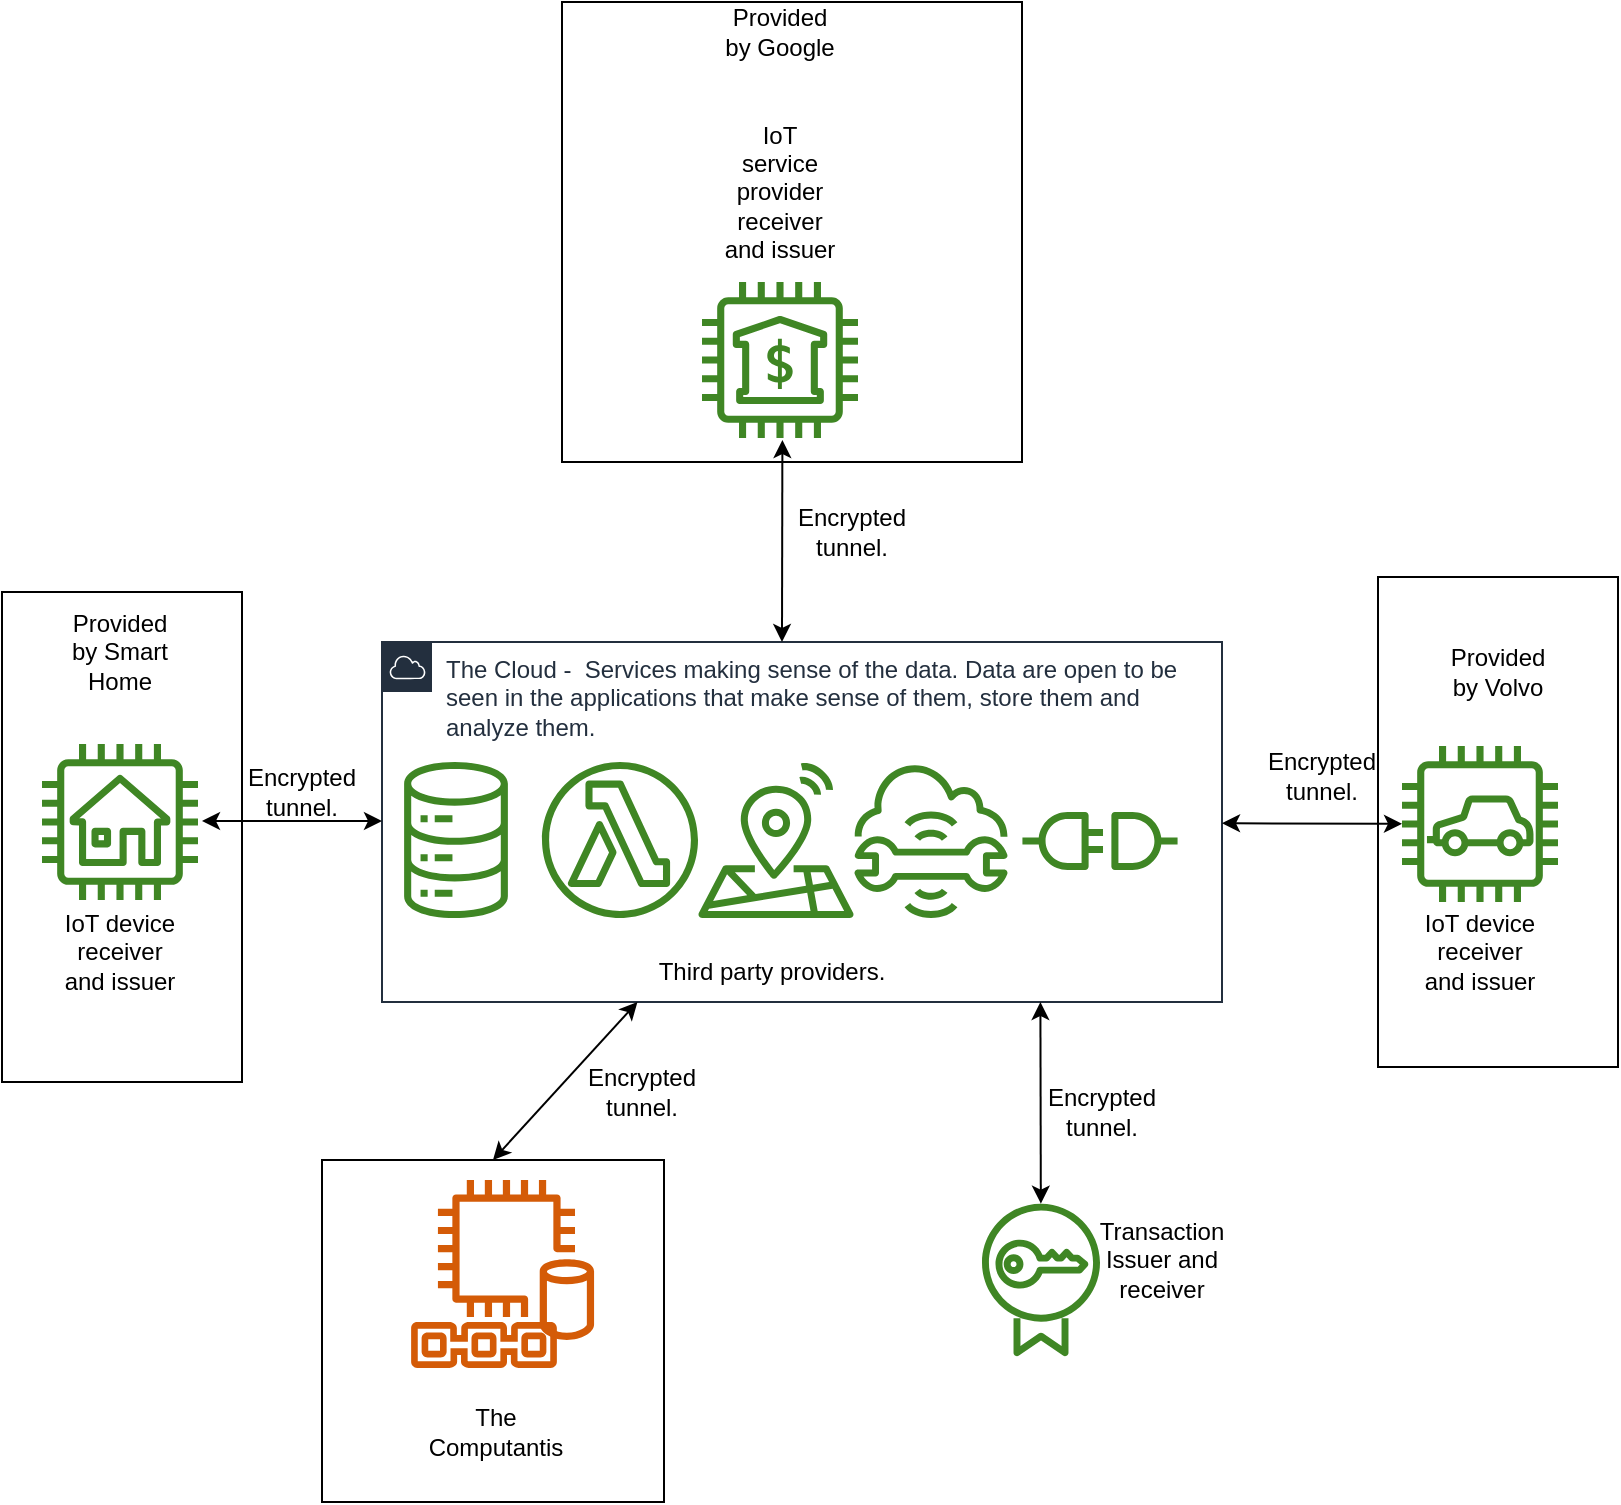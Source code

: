 <mxfile version="21.2.9" type="github">
  <diagram id="Ht1M8jgEwFfnCIfOTk4-" name="Page-1">
    <mxGraphModel dx="1151" dy="1576" grid="1" gridSize="10" guides="1" tooltips="1" connect="1" arrows="1" fold="1" page="1" pageScale="1" pageWidth="1169" pageHeight="827" math="0" shadow="0">
      <root>
        <mxCell id="0" />
        <mxCell id="1" parent="0" />
        <mxCell id="zyt_HLSXAcN1QAIfmdFJ-72" value="" style="whiteSpace=wrap;html=1;aspect=fixed;" vertex="1" parent="1">
          <mxGeometry x="440" y="-800" width="230" height="230" as="geometry" />
        </mxCell>
        <mxCell id="zyt_HLSXAcN1QAIfmdFJ-70" value="" style="rounded=0;whiteSpace=wrap;html=1;" vertex="1" parent="1">
          <mxGeometry x="160" y="-505" width="120" height="245" as="geometry" />
        </mxCell>
        <mxCell id="zyt_HLSXAcN1QAIfmdFJ-67" value="" style="rounded=0;whiteSpace=wrap;html=1;" vertex="1" parent="1">
          <mxGeometry x="848" y="-512.5" width="120" height="245" as="geometry" />
        </mxCell>
        <mxCell id="zyt_HLSXAcN1QAIfmdFJ-9" value="&lt;div&gt;The Cloud -&amp;nbsp; Services making sense of the data. Data are open to be seen in the applications that make sense of them, store them and analyze them. &lt;br&gt;&lt;/div&gt;&lt;div&gt;&lt;br&gt;&lt;/div&gt;" style="points=[[0,0],[0.25,0],[0.5,0],[0.75,0],[1,0],[1,0.25],[1,0.5],[1,0.75],[1,1],[0.75,1],[0.5,1],[0.25,1],[0,1],[0,0.75],[0,0.5],[0,0.25]];outlineConnect=0;gradientColor=none;html=1;whiteSpace=wrap;fontSize=12;fontStyle=0;container=1;pointerEvents=0;collapsible=0;recursiveResize=0;shape=mxgraph.aws4.group;grIcon=mxgraph.aws4.group_aws_cloud;strokeColor=#232F3E;fillColor=none;verticalAlign=top;align=left;spacingLeft=30;fontColor=#232F3E;dashed=0;" vertex="1" parent="1">
          <mxGeometry x="350" y="-480" width="420" height="180" as="geometry" />
        </mxCell>
        <mxCell id="zyt_HLSXAcN1QAIfmdFJ-13" value="" style="sketch=0;outlineConnect=0;fontColor=#232F3E;gradientColor=none;fillColor=#3F8624;strokeColor=none;dashed=0;verticalLabelPosition=bottom;verticalAlign=top;align=center;html=1;fontSize=12;fontStyle=0;aspect=fixed;pointerEvents=1;shape=mxgraph.aws4.iot_analytics_data_store;" vertex="1" parent="zyt_HLSXAcN1QAIfmdFJ-9">
          <mxGeometry x="10" y="60" width="54" height="78" as="geometry" />
        </mxCell>
        <mxCell id="zyt_HLSXAcN1QAIfmdFJ-47" value="" style="sketch=0;outlineConnect=0;fontColor=#232F3E;gradientColor=none;fillColor=#3F8624;strokeColor=none;dashed=0;verticalLabelPosition=bottom;verticalAlign=top;align=center;html=1;fontSize=12;fontStyle=0;aspect=fixed;pointerEvents=1;shape=mxgraph.aws4.lambda_function;" vertex="1" parent="zyt_HLSXAcN1QAIfmdFJ-9">
          <mxGeometry x="80" y="60" width="78" height="78" as="geometry" />
        </mxCell>
        <mxCell id="zyt_HLSXAcN1QAIfmdFJ-48" value="" style="sketch=0;outlineConnect=0;fontColor=#232F3E;gradientColor=none;fillColor=#3F8624;strokeColor=none;dashed=0;verticalLabelPosition=bottom;verticalAlign=top;align=center;html=1;fontSize=12;fontStyle=0;aspect=fixed;pointerEvents=1;shape=mxgraph.aws4.iot_core_device_location;" vertex="1" parent="zyt_HLSXAcN1QAIfmdFJ-9">
          <mxGeometry x="158" y="60" width="78" height="78" as="geometry" />
        </mxCell>
        <mxCell id="zyt_HLSXAcN1QAIfmdFJ-49" value="" style="sketch=0;outlineConnect=0;fontColor=#232F3E;gradientColor=none;fillColor=#3F8624;strokeColor=none;dashed=0;verticalLabelPosition=bottom;verticalAlign=top;align=center;html=1;fontSize=12;fontStyle=0;aspect=fixed;pointerEvents=1;shape=mxgraph.aws4.iot_core_device_advisor;" vertex="1" parent="zyt_HLSXAcN1QAIfmdFJ-9">
          <mxGeometry x="236" y="60" width="77" height="78" as="geometry" />
        </mxCell>
        <mxCell id="zyt_HLSXAcN1QAIfmdFJ-51" value="" style="sketch=0;outlineConnect=0;fontColor=#232F3E;gradientColor=none;fillColor=#3F8624;strokeColor=none;dashed=0;verticalLabelPosition=bottom;verticalAlign=top;align=center;html=1;fontSize=12;fontStyle=0;aspect=fixed;pointerEvents=1;shape=mxgraph.aws4.connector;" vertex="1" parent="zyt_HLSXAcN1QAIfmdFJ-9">
          <mxGeometry x="320" y="85" width="78" height="29" as="geometry" />
        </mxCell>
        <mxCell id="zyt_HLSXAcN1QAIfmdFJ-71" value="Third party providers." style="text;html=1;strokeColor=none;fillColor=none;align=center;verticalAlign=middle;whiteSpace=wrap;rounded=0;" vertex="1" parent="zyt_HLSXAcN1QAIfmdFJ-9">
          <mxGeometry x="120" y="150" width="150" height="30" as="geometry" />
        </mxCell>
        <mxCell id="zyt_HLSXAcN1QAIfmdFJ-20" value="" style="sketch=0;outlineConnect=0;fontColor=#232F3E;gradientColor=none;fillColor=#3F8624;strokeColor=none;dashed=0;verticalLabelPosition=bottom;verticalAlign=top;align=center;html=1;fontSize=12;fontStyle=0;aspect=fixed;pointerEvents=1;shape=mxgraph.aws4.bank;" vertex="1" parent="1">
          <mxGeometry x="510" y="-660" width="78" height="78" as="geometry" />
        </mxCell>
        <mxCell id="zyt_HLSXAcN1QAIfmdFJ-22" value="" style="sketch=0;outlineConnect=0;fontColor=#232F3E;gradientColor=none;fillColor=#3F8624;strokeColor=none;dashed=0;verticalLabelPosition=bottom;verticalAlign=top;align=center;html=1;fontSize=12;fontStyle=0;aspect=fixed;pointerEvents=1;shape=mxgraph.aws4.house;" vertex="1" parent="1">
          <mxGeometry x="180" y="-429" width="78" height="78" as="geometry" />
        </mxCell>
        <mxCell id="zyt_HLSXAcN1QAIfmdFJ-17" value="" style="sketch=0;outlineConnect=0;fontColor=#232F3E;gradientColor=none;fillColor=#3F8624;strokeColor=none;dashed=0;verticalLabelPosition=bottom;verticalAlign=top;align=center;html=1;fontSize=12;fontStyle=0;aspect=fixed;pointerEvents=1;shape=mxgraph.aws4.car;" vertex="1" parent="1">
          <mxGeometry x="860" y="-428" width="78" height="78" as="geometry" />
        </mxCell>
        <mxCell id="zyt_HLSXAcN1QAIfmdFJ-30" value="" style="sketch=0;outlineConnect=0;fontColor=#232F3E;gradientColor=none;fillColor=#3F8624;strokeColor=none;dashed=0;verticalLabelPosition=bottom;verticalAlign=top;align=center;html=1;fontSize=12;fontStyle=0;aspect=fixed;pointerEvents=1;shape=mxgraph.aws4.certificate_manager;" vertex="1" parent="1">
          <mxGeometry x="650" y="-200" width="59" height="78" as="geometry" />
        </mxCell>
        <mxCell id="zyt_HLSXAcN1QAIfmdFJ-37" value="" style="whiteSpace=wrap;html=1;aspect=fixed;" vertex="1" parent="1">
          <mxGeometry x="320" y="-221" width="171" height="171" as="geometry" />
        </mxCell>
        <mxCell id="zyt_HLSXAcN1QAIfmdFJ-35" value="" style="sketch=0;outlineConnect=0;fontColor=#232F3E;gradientColor=none;fillColor=#D45B07;strokeColor=none;dashed=0;verticalLabelPosition=bottom;verticalAlign=top;align=center;html=1;fontSize=12;fontStyle=0;aspect=fixed;shape=mxgraph.aws4.blockchain_resource;" vertex="1" parent="1">
          <mxGeometry x="362" y="-140" width="78" height="23" as="geometry" />
        </mxCell>
        <mxCell id="zyt_HLSXAcN1QAIfmdFJ-36" value="" style="sketch=0;outlineConnect=0;fontColor=#232F3E;gradientColor=none;fillColor=#D45B07;strokeColor=none;dashed=0;verticalLabelPosition=bottom;verticalAlign=top;align=center;html=1;fontSize=12;fontStyle=0;aspect=fixed;pointerEvents=1;shape=mxgraph.aws4.db_on_instance2;" vertex="1" parent="1">
          <mxGeometry x="377" y="-211" width="80" height="80" as="geometry" />
        </mxCell>
        <mxCell id="zyt_HLSXAcN1QAIfmdFJ-43" value="" style="endArrow=classic;startArrow=classic;html=1;rounded=0;" edge="1" parent="1" source="zyt_HLSXAcN1QAIfmdFJ-30">
          <mxGeometry width="50" height="50" relative="1" as="geometry">
            <mxPoint x="669" y="-400" as="sourcePoint" />
            <mxPoint x="679.197" y="-300" as="targetPoint" />
          </mxGeometry>
        </mxCell>
        <mxCell id="zyt_HLSXAcN1QAIfmdFJ-46" value="" style="endArrow=classic;startArrow=classic;html=1;rounded=0;entryX=0.5;entryY=0;entryDx=0;entryDy=0;" edge="1" parent="1" source="zyt_HLSXAcN1QAIfmdFJ-9" target="zyt_HLSXAcN1QAIfmdFJ-37">
          <mxGeometry width="50" height="50" relative="1" as="geometry">
            <mxPoint x="430" y="-290" as="sourcePoint" />
            <mxPoint x="600" y="-450" as="targetPoint" />
          </mxGeometry>
        </mxCell>
        <mxCell id="zyt_HLSXAcN1QAIfmdFJ-52" value="Encrypted tunnel." style="text;html=1;strokeColor=none;fillColor=none;align=center;verticalAlign=middle;whiteSpace=wrap;rounded=0;" vertex="1" parent="1">
          <mxGeometry x="450" y="-270" width="60" height="30" as="geometry" />
        </mxCell>
        <mxCell id="zyt_HLSXAcN1QAIfmdFJ-53" value="Encrypted tunnel." style="text;html=1;strokeColor=none;fillColor=none;align=center;verticalAlign=middle;whiteSpace=wrap;rounded=0;" vertex="1" parent="1">
          <mxGeometry x="680" y="-260" width="60" height="30" as="geometry" />
        </mxCell>
        <mxCell id="zyt_HLSXAcN1QAIfmdFJ-54" value="Encrypted tunnel." style="text;html=1;strokeColor=none;fillColor=none;align=center;verticalAlign=middle;whiteSpace=wrap;rounded=0;" vertex="1" parent="1">
          <mxGeometry x="790" y="-428" width="60" height="30" as="geometry" />
        </mxCell>
        <mxCell id="zyt_HLSXAcN1QAIfmdFJ-55" value="" style="endArrow=classic;startArrow=classic;html=1;rounded=0;" edge="1" parent="1" source="zyt_HLSXAcN1QAIfmdFJ-9" target="zyt_HLSXAcN1QAIfmdFJ-17">
          <mxGeometry width="50" height="50" relative="1" as="geometry">
            <mxPoint x="689" y="-189" as="sourcePoint" />
            <mxPoint x="820" y="-450" as="targetPoint" />
          </mxGeometry>
        </mxCell>
        <mxCell id="zyt_HLSXAcN1QAIfmdFJ-57" value="" style="endArrow=classic;startArrow=classic;html=1;rounded=0;" edge="1" parent="1">
          <mxGeometry width="50" height="50" relative="1" as="geometry">
            <mxPoint x="260" y="-390.5" as="sourcePoint" />
            <mxPoint x="350" y="-390.5" as="targetPoint" />
          </mxGeometry>
        </mxCell>
        <mxCell id="zyt_HLSXAcN1QAIfmdFJ-58" value="Encrypted tunnel." style="text;html=1;strokeColor=none;fillColor=none;align=center;verticalAlign=middle;whiteSpace=wrap;rounded=0;" vertex="1" parent="1">
          <mxGeometry x="280" y="-420" width="60" height="30" as="geometry" />
        </mxCell>
        <mxCell id="zyt_HLSXAcN1QAIfmdFJ-59" value="" style="endArrow=classic;startArrow=classic;html=1;rounded=0;" edge="1" parent="1">
          <mxGeometry width="50" height="50" relative="1" as="geometry">
            <mxPoint x="550" y="-480" as="sourcePoint" />
            <mxPoint x="550.197" y="-581" as="targetPoint" />
          </mxGeometry>
        </mxCell>
        <mxCell id="zyt_HLSXAcN1QAIfmdFJ-60" value="Encrypted tunnel." style="text;html=1;strokeColor=none;fillColor=none;align=center;verticalAlign=middle;whiteSpace=wrap;rounded=0;" vertex="1" parent="1">
          <mxGeometry x="555" y="-550" width="60" height="30" as="geometry" />
        </mxCell>
        <mxCell id="zyt_HLSXAcN1QAIfmdFJ-61" value="Transaction &lt;br&gt;&lt;div&gt;Issuer and receiver&lt;/div&gt;" style="text;html=1;strokeColor=none;fillColor=none;align=center;verticalAlign=middle;whiteSpace=wrap;rounded=0;" vertex="1" parent="1">
          <mxGeometry x="710" y="-186" width="60" height="30" as="geometry" />
        </mxCell>
        <mxCell id="zyt_HLSXAcN1QAIfmdFJ-62" value="&lt;div&gt;IoT device &lt;br&gt;&lt;/div&gt;&lt;div&gt;receiver and issuer&lt;/div&gt;" style="text;html=1;strokeColor=none;fillColor=none;align=center;verticalAlign=middle;whiteSpace=wrap;rounded=0;" vertex="1" parent="1">
          <mxGeometry x="869" y="-340" width="60" height="30" as="geometry" />
        </mxCell>
        <mxCell id="zyt_HLSXAcN1QAIfmdFJ-65" value="&lt;div&gt;IoT device &lt;br&gt;&lt;/div&gt;&lt;div&gt;receiver and issuer&lt;/div&gt;" style="text;html=1;strokeColor=none;fillColor=none;align=center;verticalAlign=middle;whiteSpace=wrap;rounded=0;" vertex="1" parent="1">
          <mxGeometry x="189" y="-340" width="60" height="30" as="geometry" />
        </mxCell>
        <mxCell id="zyt_HLSXAcN1QAIfmdFJ-66" value="&lt;div&gt;IoT service &lt;br&gt;&lt;/div&gt;&lt;div&gt;provider &lt;br&gt;&lt;/div&gt;&lt;div&gt;receiver and issuer&lt;/div&gt;" style="text;html=1;strokeColor=none;fillColor=none;align=center;verticalAlign=middle;whiteSpace=wrap;rounded=0;" vertex="1" parent="1">
          <mxGeometry x="519" y="-720" width="60" height="30" as="geometry" />
        </mxCell>
        <mxCell id="zyt_HLSXAcN1QAIfmdFJ-68" value="Provided by Smart Home" style="text;html=1;strokeColor=none;fillColor=none;align=center;verticalAlign=middle;whiteSpace=wrap;rounded=0;" vertex="1" parent="1">
          <mxGeometry x="189" y="-490" width="60" height="30" as="geometry" />
        </mxCell>
        <mxCell id="zyt_HLSXAcN1QAIfmdFJ-69" value="Provided by Volvo" style="text;html=1;strokeColor=none;fillColor=none;align=center;verticalAlign=middle;whiteSpace=wrap;rounded=0;" vertex="1" parent="1">
          <mxGeometry x="878" y="-480" width="60" height="30" as="geometry" />
        </mxCell>
        <mxCell id="zyt_HLSXAcN1QAIfmdFJ-73" value="Provided by Google" style="text;html=1;strokeColor=none;fillColor=none;align=center;verticalAlign=middle;whiteSpace=wrap;rounded=0;" vertex="1" parent="1">
          <mxGeometry x="519" y="-800" width="60" height="30" as="geometry" />
        </mxCell>
        <mxCell id="zyt_HLSXAcN1QAIfmdFJ-74" value="The Computantis " style="text;html=1;strokeColor=none;fillColor=none;align=center;verticalAlign=middle;whiteSpace=wrap;rounded=0;" vertex="1" parent="1">
          <mxGeometry x="377" y="-100" width="60" height="30" as="geometry" />
        </mxCell>
      </root>
    </mxGraphModel>
  </diagram>
</mxfile>
